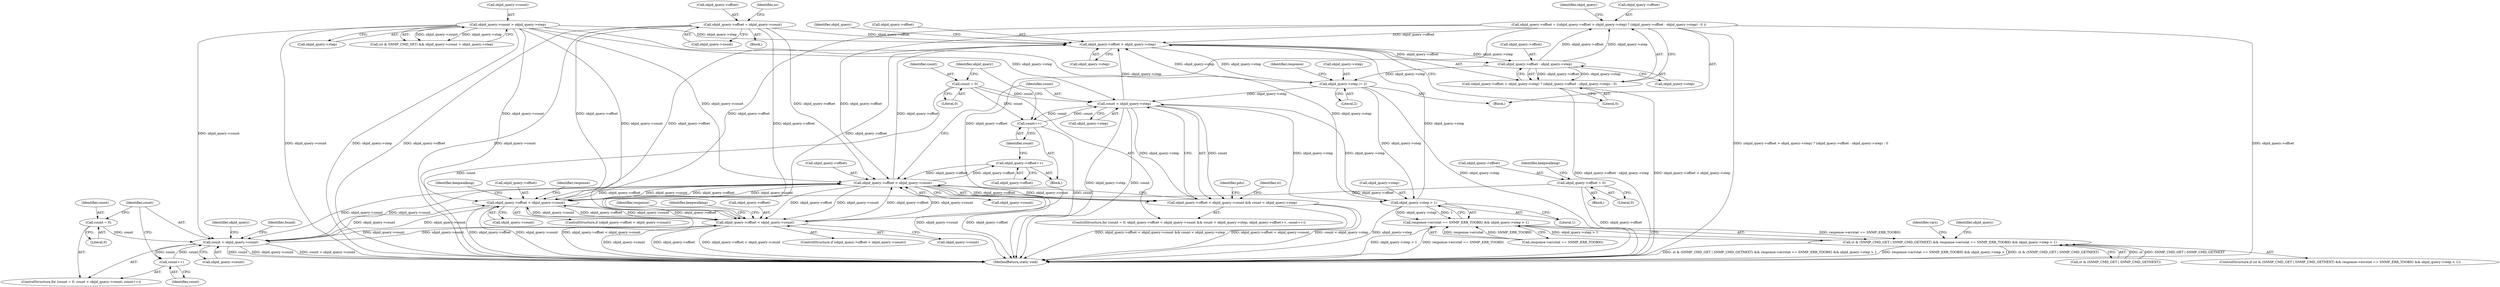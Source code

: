 digraph "0_php_cab1c3b3708eead315e033359d07049b23b147a3_5@integer" {
"1001030" [label="(Call,objid_query->offset = ((objid_query->offset > objid_query->step) ? (objid_query->offset - objid_query->step) : 0 ))"];
"1001042" [label="(Call,objid_query->offset - objid_query->step)"];
"1001035" [label="(Call,objid_query->offset > objid_query->step)"];
"1000928" [label="(Call,objid_query->offset < objid_query->count)"];
"1000603" [label="(Call,objid_query->offset = 0)"];
"1000326" [label="(Call,objid_query->offset < objid_query->count)"];
"1000339" [label="(Call,objid_query->offset++)"];
"1001030" [label="(Call,objid_query->offset = ((objid_query->offset > objid_query->step) ? (objid_query->offset - objid_query->step) : 0 ))"];
"1000482" [label="(Call,objid_query->offset < objid_query->count)"];
"1000188" [label="(Call,objid_query->offset = objid_query->count)"];
"1000218" [label="(Call,objid_query->count > objid_query->step)"];
"1000652" [label="(Call,count < objid_query->count)"];
"1000649" [label="(Call,count = 0)"];
"1000657" [label="(Call,count++)"];
"1001050" [label="(Call,objid_query->step /= 2)"];
"1000333" [label="(Call,count < objid_query->step)"];
"1000343" [label="(Call,count++)"];
"1000322" [label="(Call,count = 0)"];
"1001024" [label="(Call,objid_query->step > 1)"];
"1000325" [label="(Call,objid_query->offset < objid_query->count && count < objid_query->step)"];
"1001034" [label="(Call,(objid_query->offset > objid_query->step) ? (objid_query->offset - objid_query->step) : 0)"];
"1001018" [label="(Call,response->errstat == SNMP_ERR_TOOBIG && objid_query->step > 1)"];
"1001012" [label="(Call,st & (SNMP_CMD_GET | SNMP_CMD_GETNEXT) && response->errstat == SNMP_ERR_TOOBIG && objid_query->step > 1)"];
"1001035" [label="(Call,objid_query->offset > objid_query->step)"];
"1000653" [label="(Identifier,count)"];
"1000343" [label="(Call,count++)"];
"1000596" [label="(Block,)"];
"1000219" [label="(Call,objid_query->count)"];
"1000328" [label="(Identifier,objid_query)"];
"1001049" [label="(Literal,0)"];
"1001029" [label="(Block,)"];
"1000648" [label="(ControlStructure,for (count = 0; count < objid_query->count; count++))"];
"1000323" [label="(Identifier,count)"];
"1001152" [label="(Identifier,response)"];
"1001039" [label="(Call,objid_query->step)"];
"1000937" [label="(Identifier,keepwalking)"];
"1000603" [label="(Call,objid_query->offset = 0)"];
"1000666" [label="(Identifier,objid_query)"];
"1000482" [label="(Call,objid_query->offset < objid_query->count)"];
"1000321" [label="(ControlStructure,for (count = 0; objid_query->offset < objid_query->count && count < objid_query->step; objid_query->offset++, count++))"];
"1001025" [label="(Call,objid_query->step)"];
"1001024" [label="(Call,objid_query->step > 1)"];
"1000222" [label="(Call,objid_query->step)"];
"1001011" [label="(ControlStructure,if (st & (SNMP_CMD_GET | SNMP_CMD_GETNEXT) && response->errstat == SNMP_ERR_TOOBIG && objid_query->step > 1))"];
"1000218" [label="(Call,objid_query->count > objid_query->step)"];
"1001034" [label="(Call,(objid_query->offset > objid_query->step) ? (objid_query->offset - objid_query->step) : 0)"];
"1000214" [label="(Call,(st & SNMP_CMD_SET) && objid_query->count > objid_query->step)"];
"1000658" [label="(Identifier,count)"];
"1001056" [label="(Identifier,response)"];
"1000322" [label="(Call,count = 0)"];
"1000327" [label="(Call,objid_query->offset)"];
"1000932" [label="(Call,objid_query->count)"];
"1000192" [label="(Call,objid_query->count)"];
"1000654" [label="(Call,objid_query->count)"];
"1000481" [label="(ControlStructure,if (objid_query->offset < objid_query->count))"];
"1000446" [label="(Identifier,pdu)"];
"1001012" [label="(Call,st & (SNMP_CMD_GET | SNMP_CMD_GETNEXT) && response->errstat == SNMP_ERR_TOOBIG && objid_query->step > 1)"];
"1000325" [label="(Call,objid_query->offset < objid_query->count && count < objid_query->step)"];
"1001062" [label="(Identifier,vars)"];
"1000929" [label="(Call,objid_query->offset)"];
"1001051" [label="(Call,objid_query->step)"];
"1001158" [label="(MethodReturn,static void)"];
"1000495" [label="(Identifier,response)"];
"1000649" [label="(Call,count = 0)"];
"1000198" [label="(Identifier,ss)"];
"1001013" [label="(Call,st & (SNMP_CMD_GET | SNMP_CMD_GETNEXT))"];
"1000344" [label="(Identifier,count)"];
"1000348" [label="(Identifier,st)"];
"1001031" [label="(Call,objid_query->offset)"];
"1000338" [label="(Block,)"];
"1000491" [label="(Identifier,keepwalking)"];
"1000657" [label="(Call,count++)"];
"1001030" [label="(Call,objid_query->offset = ((objid_query->offset > objid_query->step) ? (objid_query->offset - objid_query->step) : 0 ))"];
"1000486" [label="(Call,objid_query->count)"];
"1000335" [label="(Call,objid_query->step)"];
"1001043" [label="(Call,objid_query->offset)"];
"1000609" [label="(Identifier,keepwalking)"];
"1000330" [label="(Call,objid_query->count)"];
"1001018" [label="(Call,response->errstat == SNMP_ERR_TOOBIG && objid_query->step > 1)"];
"1001052" [label="(Identifier,objid_query)"];
"1000928" [label="(Call,objid_query->offset < objid_query->count)"];
"1001044" [label="(Identifier,objid_query)"];
"1000326" [label="(Call,objid_query->offset < objid_query->count)"];
"1000652" [label="(Call,count < objid_query->count)"];
"1000651" [label="(Literal,0)"];
"1000927" [label="(ControlStructure,if (objid_query->offset < objid_query->count))"];
"1000334" [label="(Identifier,count)"];
"1000339" [label="(Call,objid_query->offset++)"];
"1000650" [label="(Identifier,count)"];
"1000607" [label="(Literal,0)"];
"1001054" [label="(Literal,2)"];
"1000324" [label="(Literal,0)"];
"1001032" [label="(Identifier,objid_query)"];
"1000340" [label="(Call,objid_query->offset)"];
"1000483" [label="(Call,objid_query->offset)"];
"1000188" [label="(Call,objid_query->offset = objid_query->count)"];
"1001050" [label="(Call,objid_query->step /= 2)"];
"1001046" [label="(Call,objid_query->step)"];
"1000155" [label="(Block,)"];
"1001019" [label="(Call,response->errstat == SNMP_ERR_TOOBIG)"];
"1001028" [label="(Literal,1)"];
"1001042" [label="(Call,objid_query->offset - objid_query->step)"];
"1000189" [label="(Call,objid_query->offset)"];
"1000604" [label="(Call,objid_query->offset)"];
"1000333" [label="(Call,count < objid_query->step)"];
"1000711" [label="(Identifier,found)"];
"1001036" [label="(Call,objid_query->offset)"];
"1001030" -> "1001029"  [label="AST: "];
"1001030" -> "1001034"  [label="CFG: "];
"1001031" -> "1001030"  [label="AST: "];
"1001034" -> "1001030"  [label="AST: "];
"1001052" -> "1001030"  [label="CFG: "];
"1001030" -> "1001158"  [label="DDG: (objid_query->offset > objid_query->step) ? (objid_query->offset - objid_query->step) : 0"];
"1001030" -> "1001158"  [label="DDG: objid_query->offset"];
"1001030" -> "1000326"  [label="DDG: objid_query->offset"];
"1001030" -> "1000482"  [label="DDG: objid_query->offset"];
"1001030" -> "1000928"  [label="DDG: objid_query->offset"];
"1001042" -> "1001030"  [label="DDG: objid_query->offset"];
"1001042" -> "1001030"  [label="DDG: objid_query->step"];
"1001030" -> "1001035"  [label="DDG: objid_query->offset"];
"1001042" -> "1001034"  [label="AST: "];
"1001042" -> "1001046"  [label="CFG: "];
"1001043" -> "1001042"  [label="AST: "];
"1001046" -> "1001042"  [label="AST: "];
"1001034" -> "1001042"  [label="CFG: "];
"1001042" -> "1001034"  [label="DDG: objid_query->offset"];
"1001042" -> "1001034"  [label="DDG: objid_query->step"];
"1001035" -> "1001042"  [label="DDG: objid_query->offset"];
"1001035" -> "1001042"  [label="DDG: objid_query->step"];
"1001042" -> "1001050"  [label="DDG: objid_query->step"];
"1001035" -> "1001034"  [label="AST: "];
"1001035" -> "1001039"  [label="CFG: "];
"1001036" -> "1001035"  [label="AST: "];
"1001039" -> "1001035"  [label="AST: "];
"1001044" -> "1001035"  [label="CFG: "];
"1001049" -> "1001035"  [label="CFG: "];
"1000928" -> "1001035"  [label="DDG: objid_query->offset"];
"1000326" -> "1001035"  [label="DDG: objid_query->offset"];
"1000482" -> "1001035"  [label="DDG: objid_query->offset"];
"1000188" -> "1001035"  [label="DDG: objid_query->offset"];
"1001050" -> "1001035"  [label="DDG: objid_query->step"];
"1000218" -> "1001035"  [label="DDG: objid_query->step"];
"1000333" -> "1001035"  [label="DDG: objid_query->step"];
"1001024" -> "1001035"  [label="DDG: objid_query->step"];
"1001035" -> "1001050"  [label="DDG: objid_query->step"];
"1000928" -> "1000927"  [label="AST: "];
"1000928" -> "1000932"  [label="CFG: "];
"1000929" -> "1000928"  [label="AST: "];
"1000932" -> "1000928"  [label="AST: "];
"1000937" -> "1000928"  [label="CFG: "];
"1001152" -> "1000928"  [label="CFG: "];
"1000928" -> "1001158"  [label="DDG: objid_query->offset"];
"1000928" -> "1001158"  [label="DDG: objid_query->count"];
"1000928" -> "1001158"  [label="DDG: objid_query->offset < objid_query->count"];
"1000928" -> "1000326"  [label="DDG: objid_query->offset"];
"1000928" -> "1000326"  [label="DDG: objid_query->count"];
"1000928" -> "1000482"  [label="DDG: objid_query->offset"];
"1000928" -> "1000482"  [label="DDG: objid_query->count"];
"1000928" -> "1000652"  [label="DDG: objid_query->count"];
"1000603" -> "1000928"  [label="DDG: objid_query->offset"];
"1000326" -> "1000928"  [label="DDG: objid_query->offset"];
"1000326" -> "1000928"  [label="DDG: objid_query->count"];
"1000482" -> "1000928"  [label="DDG: objid_query->offset"];
"1000482" -> "1000928"  [label="DDG: objid_query->count"];
"1000188" -> "1000928"  [label="DDG: objid_query->offset"];
"1000218" -> "1000928"  [label="DDG: objid_query->count"];
"1000652" -> "1000928"  [label="DDG: objid_query->count"];
"1000603" -> "1000596"  [label="AST: "];
"1000603" -> "1000607"  [label="CFG: "];
"1000604" -> "1000603"  [label="AST: "];
"1000607" -> "1000603"  [label="AST: "];
"1000609" -> "1000603"  [label="CFG: "];
"1000603" -> "1001158"  [label="DDG: objid_query->offset"];
"1000326" -> "1000325"  [label="AST: "];
"1000326" -> "1000330"  [label="CFG: "];
"1000327" -> "1000326"  [label="AST: "];
"1000330" -> "1000326"  [label="AST: "];
"1000334" -> "1000326"  [label="CFG: "];
"1000325" -> "1000326"  [label="CFG: "];
"1000326" -> "1001158"  [label="DDG: objid_query->count"];
"1000326" -> "1001158"  [label="DDG: objid_query->offset"];
"1000326" -> "1000325"  [label="DDG: objid_query->offset"];
"1000326" -> "1000325"  [label="DDG: objid_query->count"];
"1000339" -> "1000326"  [label="DDG: objid_query->offset"];
"1000482" -> "1000326"  [label="DDG: objid_query->offset"];
"1000482" -> "1000326"  [label="DDG: objid_query->count"];
"1000188" -> "1000326"  [label="DDG: objid_query->offset"];
"1000218" -> "1000326"  [label="DDG: objid_query->count"];
"1000652" -> "1000326"  [label="DDG: objid_query->count"];
"1000326" -> "1000339"  [label="DDG: objid_query->offset"];
"1000326" -> "1000482"  [label="DDG: objid_query->offset"];
"1000326" -> "1000482"  [label="DDG: objid_query->count"];
"1000326" -> "1000652"  [label="DDG: objid_query->count"];
"1000339" -> "1000338"  [label="AST: "];
"1000339" -> "1000340"  [label="CFG: "];
"1000340" -> "1000339"  [label="AST: "];
"1000344" -> "1000339"  [label="CFG: "];
"1000482" -> "1000481"  [label="AST: "];
"1000482" -> "1000486"  [label="CFG: "];
"1000483" -> "1000482"  [label="AST: "];
"1000486" -> "1000482"  [label="AST: "];
"1000491" -> "1000482"  [label="CFG: "];
"1000495" -> "1000482"  [label="CFG: "];
"1000482" -> "1001158"  [label="DDG: objid_query->count"];
"1000482" -> "1001158"  [label="DDG: objid_query->offset"];
"1000482" -> "1001158"  [label="DDG: objid_query->offset < objid_query->count"];
"1000188" -> "1000482"  [label="DDG: objid_query->offset"];
"1000218" -> "1000482"  [label="DDG: objid_query->count"];
"1000652" -> "1000482"  [label="DDG: objid_query->count"];
"1000482" -> "1000652"  [label="DDG: objid_query->count"];
"1000188" -> "1000155"  [label="AST: "];
"1000188" -> "1000192"  [label="CFG: "];
"1000189" -> "1000188"  [label="AST: "];
"1000192" -> "1000188"  [label="AST: "];
"1000198" -> "1000188"  [label="CFG: "];
"1000188" -> "1001158"  [label="DDG: objid_query->offset"];
"1000188" -> "1001158"  [label="DDG: objid_query->count"];
"1000218" -> "1000214"  [label="AST: "];
"1000218" -> "1000222"  [label="CFG: "];
"1000219" -> "1000218"  [label="AST: "];
"1000222" -> "1000218"  [label="AST: "];
"1000214" -> "1000218"  [label="CFG: "];
"1000218" -> "1001158"  [label="DDG: objid_query->count"];
"1000218" -> "1001158"  [label="DDG: objid_query->step"];
"1000218" -> "1000214"  [label="DDG: objid_query->count"];
"1000218" -> "1000214"  [label="DDG: objid_query->step"];
"1000218" -> "1000333"  [label="DDG: objid_query->step"];
"1000218" -> "1000652"  [label="DDG: objid_query->count"];
"1000218" -> "1001024"  [label="DDG: objid_query->step"];
"1000652" -> "1000648"  [label="AST: "];
"1000652" -> "1000654"  [label="CFG: "];
"1000653" -> "1000652"  [label="AST: "];
"1000654" -> "1000652"  [label="AST: "];
"1000666" -> "1000652"  [label="CFG: "];
"1000711" -> "1000652"  [label="CFG: "];
"1000652" -> "1001158"  [label="DDG: count < objid_query->count"];
"1000652" -> "1001158"  [label="DDG: count"];
"1000652" -> "1001158"  [label="DDG: objid_query->count"];
"1000649" -> "1000652"  [label="DDG: count"];
"1000657" -> "1000652"  [label="DDG: count"];
"1000652" -> "1000657"  [label="DDG: count"];
"1000649" -> "1000648"  [label="AST: "];
"1000649" -> "1000651"  [label="CFG: "];
"1000650" -> "1000649"  [label="AST: "];
"1000651" -> "1000649"  [label="AST: "];
"1000653" -> "1000649"  [label="CFG: "];
"1000657" -> "1000648"  [label="AST: "];
"1000657" -> "1000658"  [label="CFG: "];
"1000658" -> "1000657"  [label="AST: "];
"1000653" -> "1000657"  [label="CFG: "];
"1001050" -> "1001029"  [label="AST: "];
"1001050" -> "1001054"  [label="CFG: "];
"1001051" -> "1001050"  [label="AST: "];
"1001054" -> "1001050"  [label="AST: "];
"1001056" -> "1001050"  [label="CFG: "];
"1001050" -> "1001158"  [label="DDG: objid_query->step"];
"1001050" -> "1000333"  [label="DDG: objid_query->step"];
"1001050" -> "1001024"  [label="DDG: objid_query->step"];
"1000333" -> "1000325"  [label="AST: "];
"1000333" -> "1000335"  [label="CFG: "];
"1000334" -> "1000333"  [label="AST: "];
"1000335" -> "1000333"  [label="AST: "];
"1000325" -> "1000333"  [label="CFG: "];
"1000333" -> "1001158"  [label="DDG: count"];
"1000333" -> "1001158"  [label="DDG: objid_query->step"];
"1000333" -> "1000325"  [label="DDG: count"];
"1000333" -> "1000325"  [label="DDG: objid_query->step"];
"1000343" -> "1000333"  [label="DDG: count"];
"1000322" -> "1000333"  [label="DDG: count"];
"1001024" -> "1000333"  [label="DDG: objid_query->step"];
"1000333" -> "1000343"  [label="DDG: count"];
"1000333" -> "1001024"  [label="DDG: objid_query->step"];
"1000343" -> "1000338"  [label="AST: "];
"1000343" -> "1000344"  [label="CFG: "];
"1000344" -> "1000343"  [label="AST: "];
"1000328" -> "1000343"  [label="CFG: "];
"1000343" -> "1001158"  [label="DDG: count"];
"1000322" -> "1000343"  [label="DDG: count"];
"1000322" -> "1000321"  [label="AST: "];
"1000322" -> "1000324"  [label="CFG: "];
"1000323" -> "1000322"  [label="AST: "];
"1000324" -> "1000322"  [label="AST: "];
"1000328" -> "1000322"  [label="CFG: "];
"1000322" -> "1001158"  [label="DDG: count"];
"1001024" -> "1001018"  [label="AST: "];
"1001024" -> "1001028"  [label="CFG: "];
"1001025" -> "1001024"  [label="AST: "];
"1001028" -> "1001024"  [label="AST: "];
"1001018" -> "1001024"  [label="CFG: "];
"1001024" -> "1001158"  [label="DDG: objid_query->step"];
"1001024" -> "1001018"  [label="DDG: objid_query->step"];
"1001024" -> "1001018"  [label="DDG: 1"];
"1000325" -> "1000321"  [label="AST: "];
"1000348" -> "1000325"  [label="CFG: "];
"1000446" -> "1000325"  [label="CFG: "];
"1000325" -> "1001158"  [label="DDG: objid_query->offset < objid_query->count"];
"1000325" -> "1001158"  [label="DDG: count < objid_query->step"];
"1000325" -> "1001158"  [label="DDG: objid_query->offset < objid_query->count && count < objid_query->step"];
"1001034" -> "1001049"  [label="CFG: "];
"1001049" -> "1001034"  [label="AST: "];
"1001034" -> "1001158"  [label="DDG: objid_query->offset - objid_query->step"];
"1001034" -> "1001158"  [label="DDG: objid_query->offset > objid_query->step"];
"1001018" -> "1001012"  [label="AST: "];
"1001018" -> "1001019"  [label="CFG: "];
"1001019" -> "1001018"  [label="AST: "];
"1001012" -> "1001018"  [label="CFG: "];
"1001018" -> "1001158"  [label="DDG: objid_query->step > 1"];
"1001018" -> "1001158"  [label="DDG: response->errstat == SNMP_ERR_TOOBIG"];
"1001018" -> "1001012"  [label="DDG: response->errstat == SNMP_ERR_TOOBIG"];
"1001018" -> "1001012"  [label="DDG: objid_query->step > 1"];
"1001019" -> "1001018"  [label="DDG: response->errstat"];
"1001019" -> "1001018"  [label="DDG: SNMP_ERR_TOOBIG"];
"1001012" -> "1001011"  [label="AST: "];
"1001012" -> "1001013"  [label="CFG: "];
"1001013" -> "1001012"  [label="AST: "];
"1001032" -> "1001012"  [label="CFG: "];
"1001062" -> "1001012"  [label="CFG: "];
"1001012" -> "1001158"  [label="DDG: st & (SNMP_CMD_GET | SNMP_CMD_GETNEXT) && response->errstat == SNMP_ERR_TOOBIG && objid_query->step > 1"];
"1001012" -> "1001158"  [label="DDG: response->errstat == SNMP_ERR_TOOBIG && objid_query->step > 1"];
"1001012" -> "1001158"  [label="DDG: st & (SNMP_CMD_GET | SNMP_CMD_GETNEXT)"];
"1001013" -> "1001012"  [label="DDG: st"];
"1001013" -> "1001012"  [label="DDG: SNMP_CMD_GET | SNMP_CMD_GETNEXT"];
}
